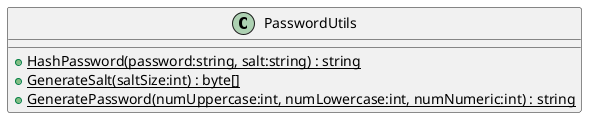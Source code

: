 @startuml
class PasswordUtils {
    + {static} HashPassword(password:string, salt:string) : string
    + {static} GenerateSalt(saltSize:int) : byte[]
    + {static} GeneratePassword(numUppercase:int, numLowercase:int, numNumeric:int) : string
}
@enduml
